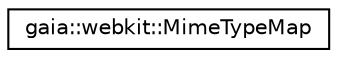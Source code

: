 digraph G
{
  edge [fontname="Helvetica",fontsize="10",labelfontname="Helvetica",labelfontsize="10"];
  node [fontname="Helvetica",fontsize="10",shape=record];
  rankdir=LR;
  Node1 [label="gaia::webkit::MimeTypeMap",height=0.2,width=0.4,color="black", fillcolor="white", style="filled",URL="$d8/d3c/classgaia_1_1webkit_1_1_mime_type_map.html",tooltip="Two-way map that maps MIME-types to file extensions and vice versa."];
}
